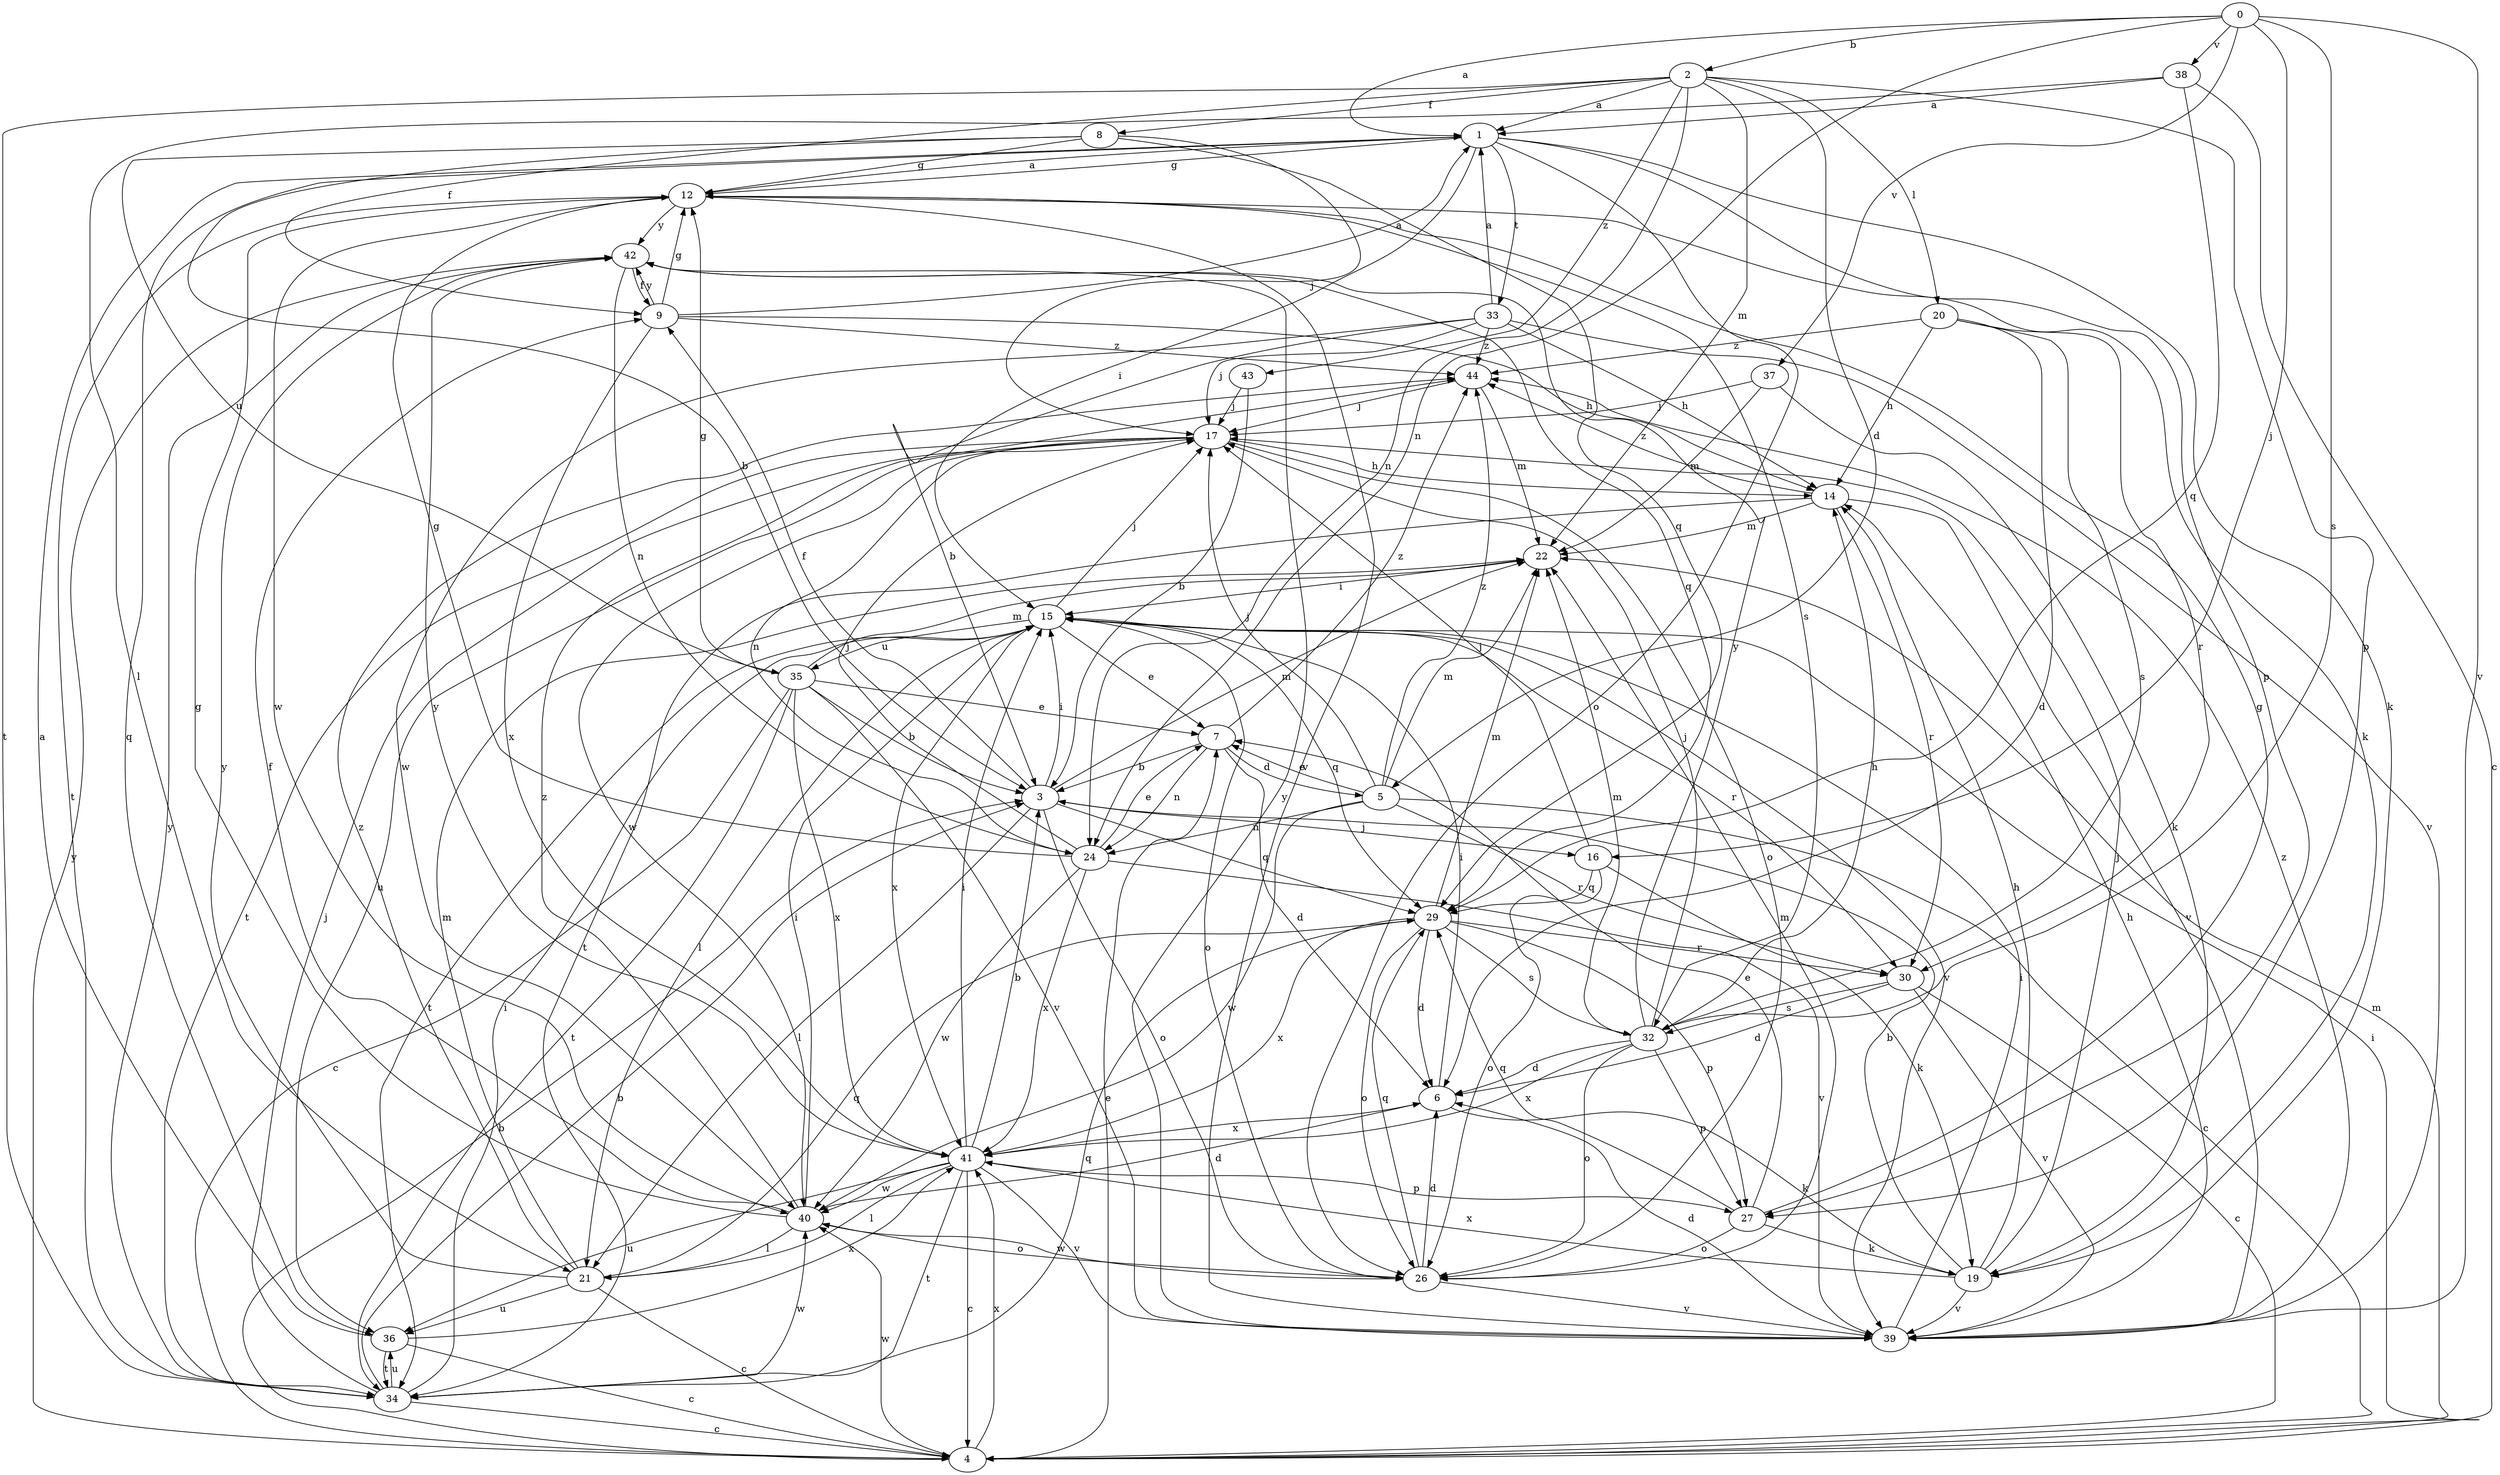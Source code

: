 strict digraph  {
0;
1;
2;
3;
4;
5;
6;
7;
8;
9;
12;
14;
15;
16;
17;
19;
20;
21;
22;
24;
26;
27;
29;
30;
32;
33;
34;
35;
36;
37;
38;
39;
40;
41;
42;
43;
44;
0 -> 1  [label=a];
0 -> 2  [label=b];
0 -> 16  [label=j];
0 -> 24  [label=n];
0 -> 32  [label=s];
0 -> 37  [label=v];
0 -> 38  [label=v];
0 -> 39  [label=v];
1 -> 12  [label=g];
1 -> 15  [label=i];
1 -> 19  [label=k];
1 -> 26  [label=o];
1 -> 27  [label=p];
1 -> 33  [label=t];
1 -> 36  [label=q];
2 -> 1  [label=a];
2 -> 5  [label=d];
2 -> 8  [label=f];
2 -> 9  [label=f];
2 -> 20  [label=l];
2 -> 22  [label=m];
2 -> 24  [label=n];
2 -> 27  [label=p];
2 -> 34  [label=t];
2 -> 43  [label=z];
3 -> 9  [label=f];
3 -> 15  [label=i];
3 -> 16  [label=j];
3 -> 21  [label=l];
3 -> 22  [label=m];
3 -> 26  [label=o];
3 -> 29  [label=q];
4 -> 3  [label=b];
4 -> 7  [label=e];
4 -> 15  [label=i];
4 -> 22  [label=m];
4 -> 40  [label=w];
4 -> 41  [label=x];
4 -> 42  [label=y];
5 -> 4  [label=c];
5 -> 7  [label=e];
5 -> 17  [label=j];
5 -> 22  [label=m];
5 -> 24  [label=n];
5 -> 30  [label=r];
5 -> 40  [label=w];
5 -> 44  [label=z];
6 -> 15  [label=i];
6 -> 19  [label=k];
6 -> 41  [label=x];
7 -> 3  [label=b];
7 -> 5  [label=d];
7 -> 6  [label=d];
7 -> 24  [label=n];
7 -> 44  [label=z];
8 -> 3  [label=b];
8 -> 12  [label=g];
8 -> 17  [label=j];
8 -> 29  [label=q];
8 -> 35  [label=u];
9 -> 1  [label=a];
9 -> 12  [label=g];
9 -> 14  [label=h];
9 -> 41  [label=x];
9 -> 42  [label=y];
9 -> 44  [label=z];
12 -> 1  [label=a];
12 -> 19  [label=k];
12 -> 32  [label=s];
12 -> 34  [label=t];
12 -> 39  [label=v];
12 -> 40  [label=w];
12 -> 42  [label=y];
14 -> 22  [label=m];
14 -> 30  [label=r];
14 -> 34  [label=t];
14 -> 39  [label=v];
14 -> 44  [label=z];
15 -> 7  [label=e];
15 -> 17  [label=j];
15 -> 21  [label=l];
15 -> 26  [label=o];
15 -> 29  [label=q];
15 -> 30  [label=r];
15 -> 34  [label=t];
15 -> 35  [label=u];
15 -> 39  [label=v];
15 -> 41  [label=x];
16 -> 17  [label=j];
16 -> 19  [label=k];
16 -> 26  [label=o];
16 -> 29  [label=q];
17 -> 14  [label=h];
17 -> 24  [label=n];
17 -> 26  [label=o];
17 -> 34  [label=t];
17 -> 36  [label=u];
17 -> 40  [label=w];
19 -> 3  [label=b];
19 -> 14  [label=h];
19 -> 17  [label=j];
19 -> 39  [label=v];
19 -> 41  [label=x];
20 -> 6  [label=d];
20 -> 14  [label=h];
20 -> 30  [label=r];
20 -> 32  [label=s];
20 -> 44  [label=z];
21 -> 4  [label=c];
21 -> 22  [label=m];
21 -> 29  [label=q];
21 -> 36  [label=u];
21 -> 42  [label=y];
21 -> 44  [label=z];
22 -> 15  [label=i];
24 -> 7  [label=e];
24 -> 12  [label=g];
24 -> 17  [label=j];
24 -> 39  [label=v];
24 -> 40  [label=w];
24 -> 41  [label=x];
26 -> 6  [label=d];
26 -> 22  [label=m];
26 -> 29  [label=q];
26 -> 39  [label=v];
26 -> 40  [label=w];
27 -> 7  [label=e];
27 -> 12  [label=g];
27 -> 19  [label=k];
27 -> 26  [label=o];
27 -> 29  [label=q];
29 -> 6  [label=d];
29 -> 22  [label=m];
29 -> 26  [label=o];
29 -> 27  [label=p];
29 -> 30  [label=r];
29 -> 32  [label=s];
29 -> 41  [label=x];
30 -> 4  [label=c];
30 -> 6  [label=d];
30 -> 32  [label=s];
30 -> 39  [label=v];
32 -> 6  [label=d];
32 -> 14  [label=h];
32 -> 17  [label=j];
32 -> 22  [label=m];
32 -> 26  [label=o];
32 -> 27  [label=p];
32 -> 41  [label=x];
32 -> 42  [label=y];
33 -> 1  [label=a];
33 -> 3  [label=b];
33 -> 14  [label=h];
33 -> 17  [label=j];
33 -> 39  [label=v];
33 -> 40  [label=w];
33 -> 44  [label=z];
34 -> 3  [label=b];
34 -> 4  [label=c];
34 -> 15  [label=i];
34 -> 17  [label=j];
34 -> 29  [label=q];
34 -> 36  [label=u];
34 -> 40  [label=w];
34 -> 42  [label=y];
35 -> 3  [label=b];
35 -> 4  [label=c];
35 -> 7  [label=e];
35 -> 12  [label=g];
35 -> 22  [label=m];
35 -> 34  [label=t];
35 -> 39  [label=v];
35 -> 41  [label=x];
36 -> 1  [label=a];
36 -> 4  [label=c];
36 -> 34  [label=t];
36 -> 41  [label=x];
37 -> 17  [label=j];
37 -> 19  [label=k];
37 -> 22  [label=m];
38 -> 1  [label=a];
38 -> 4  [label=c];
38 -> 21  [label=l];
38 -> 29  [label=q];
39 -> 6  [label=d];
39 -> 14  [label=h];
39 -> 15  [label=i];
39 -> 42  [label=y];
39 -> 44  [label=z];
40 -> 6  [label=d];
40 -> 9  [label=f];
40 -> 12  [label=g];
40 -> 15  [label=i];
40 -> 21  [label=l];
40 -> 26  [label=o];
40 -> 44  [label=z];
41 -> 3  [label=b];
41 -> 4  [label=c];
41 -> 15  [label=i];
41 -> 21  [label=l];
41 -> 27  [label=p];
41 -> 34  [label=t];
41 -> 36  [label=u];
41 -> 39  [label=v];
41 -> 40  [label=w];
41 -> 42  [label=y];
42 -> 9  [label=f];
42 -> 24  [label=n];
42 -> 29  [label=q];
43 -> 3  [label=b];
43 -> 17  [label=j];
44 -> 17  [label=j];
44 -> 22  [label=m];
}
